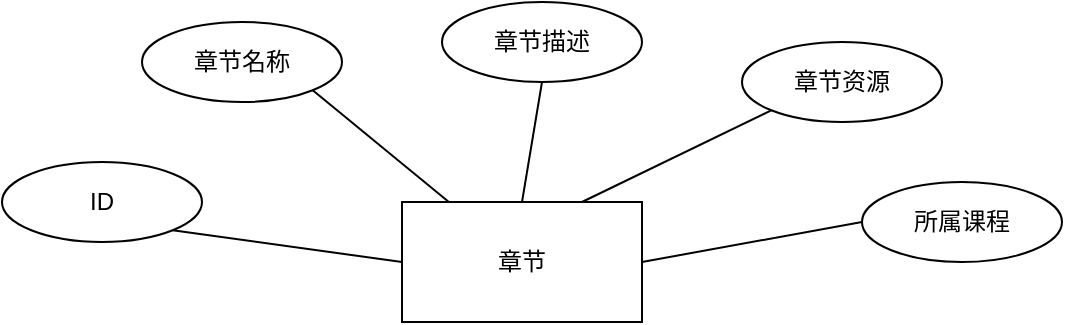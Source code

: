 <mxfile version="21.3.4" type="github">
  <diagram name="第 1 页" id="t7S67cMxcqPAhoXhFFUT">
    <mxGraphModel dx="1050" dy="485" grid="1" gridSize="10" guides="1" tooltips="1" connect="1" arrows="1" fold="1" page="1" pageScale="1" pageWidth="3300" pageHeight="4681" math="0" shadow="0">
      <root>
        <mxCell id="0" />
        <mxCell id="1" parent="0" />
        <mxCell id="XTMaqOvC3F75XKqA7CU3-1" value="章节" style="rounded=0;whiteSpace=wrap;html=1;" vertex="1" parent="1">
          <mxGeometry x="470" y="290" width="120" height="60" as="geometry" />
        </mxCell>
        <mxCell id="XTMaqOvC3F75XKqA7CU3-2" value="ID" style="ellipse;whiteSpace=wrap;html=1;align=center;" vertex="1" parent="1">
          <mxGeometry x="270" y="270" width="100" height="40" as="geometry" />
        </mxCell>
        <mxCell id="XTMaqOvC3F75XKqA7CU3-3" value="章节名称" style="ellipse;whiteSpace=wrap;html=1;align=center;" vertex="1" parent="1">
          <mxGeometry x="340" y="200" width="100" height="40" as="geometry" />
        </mxCell>
        <mxCell id="XTMaqOvC3F75XKqA7CU3-4" value="章节描述" style="ellipse;whiteSpace=wrap;html=1;align=center;" vertex="1" parent="1">
          <mxGeometry x="490" y="190" width="100" height="40" as="geometry" />
        </mxCell>
        <mxCell id="XTMaqOvC3F75XKqA7CU3-5" value="章节资源" style="ellipse;whiteSpace=wrap;html=1;align=center;" vertex="1" parent="1">
          <mxGeometry x="640" y="210" width="100" height="40" as="geometry" />
        </mxCell>
        <mxCell id="XTMaqOvC3F75XKqA7CU3-6" value="所属课程" style="ellipse;whiteSpace=wrap;html=1;align=center;" vertex="1" parent="1">
          <mxGeometry x="700" y="280" width="100" height="40" as="geometry" />
        </mxCell>
        <mxCell id="XTMaqOvC3F75XKqA7CU3-7" value="" style="endArrow=none;html=1;rounded=0;exitX=1;exitY=1;exitDx=0;exitDy=0;entryX=0;entryY=0.5;entryDx=0;entryDy=0;" edge="1" parent="1" source="XTMaqOvC3F75XKqA7CU3-2" target="XTMaqOvC3F75XKqA7CU3-1">
          <mxGeometry relative="1" as="geometry">
            <mxPoint x="460" y="250" as="sourcePoint" />
            <mxPoint x="620" y="250" as="targetPoint" />
          </mxGeometry>
        </mxCell>
        <mxCell id="XTMaqOvC3F75XKqA7CU3-8" value="" style="endArrow=none;html=1;rounded=0;exitX=1;exitY=1;exitDx=0;exitDy=0;" edge="1" parent="1" source="XTMaqOvC3F75XKqA7CU3-3" target="XTMaqOvC3F75XKqA7CU3-1">
          <mxGeometry relative="1" as="geometry">
            <mxPoint x="460" y="250" as="sourcePoint" />
            <mxPoint x="620" y="250" as="targetPoint" />
          </mxGeometry>
        </mxCell>
        <mxCell id="XTMaqOvC3F75XKqA7CU3-9" value="" style="endArrow=none;html=1;rounded=0;exitX=0.5;exitY=1;exitDx=0;exitDy=0;entryX=0.5;entryY=0;entryDx=0;entryDy=0;" edge="1" parent="1" source="XTMaqOvC3F75XKqA7CU3-4" target="XTMaqOvC3F75XKqA7CU3-1">
          <mxGeometry relative="1" as="geometry">
            <mxPoint x="460" y="250" as="sourcePoint" />
            <mxPoint x="620" y="250" as="targetPoint" />
          </mxGeometry>
        </mxCell>
        <mxCell id="XTMaqOvC3F75XKqA7CU3-10" value="" style="endArrow=none;html=1;rounded=0;exitX=0.75;exitY=0;exitDx=0;exitDy=0;entryX=0;entryY=1;entryDx=0;entryDy=0;" edge="1" parent="1" source="XTMaqOvC3F75XKqA7CU3-1" target="XTMaqOvC3F75XKqA7CU3-5">
          <mxGeometry relative="1" as="geometry">
            <mxPoint x="460" y="250" as="sourcePoint" />
            <mxPoint x="620" y="250" as="targetPoint" />
          </mxGeometry>
        </mxCell>
        <mxCell id="XTMaqOvC3F75XKqA7CU3-11" value="" style="endArrow=none;html=1;rounded=0;exitX=1;exitY=0.5;exitDx=0;exitDy=0;entryX=0;entryY=0.5;entryDx=0;entryDy=0;" edge="1" parent="1" source="XTMaqOvC3F75XKqA7CU3-1" target="XTMaqOvC3F75XKqA7CU3-6">
          <mxGeometry relative="1" as="geometry">
            <mxPoint x="460" y="250" as="sourcePoint" />
            <mxPoint x="620" y="250" as="targetPoint" />
          </mxGeometry>
        </mxCell>
      </root>
    </mxGraphModel>
  </diagram>
</mxfile>

